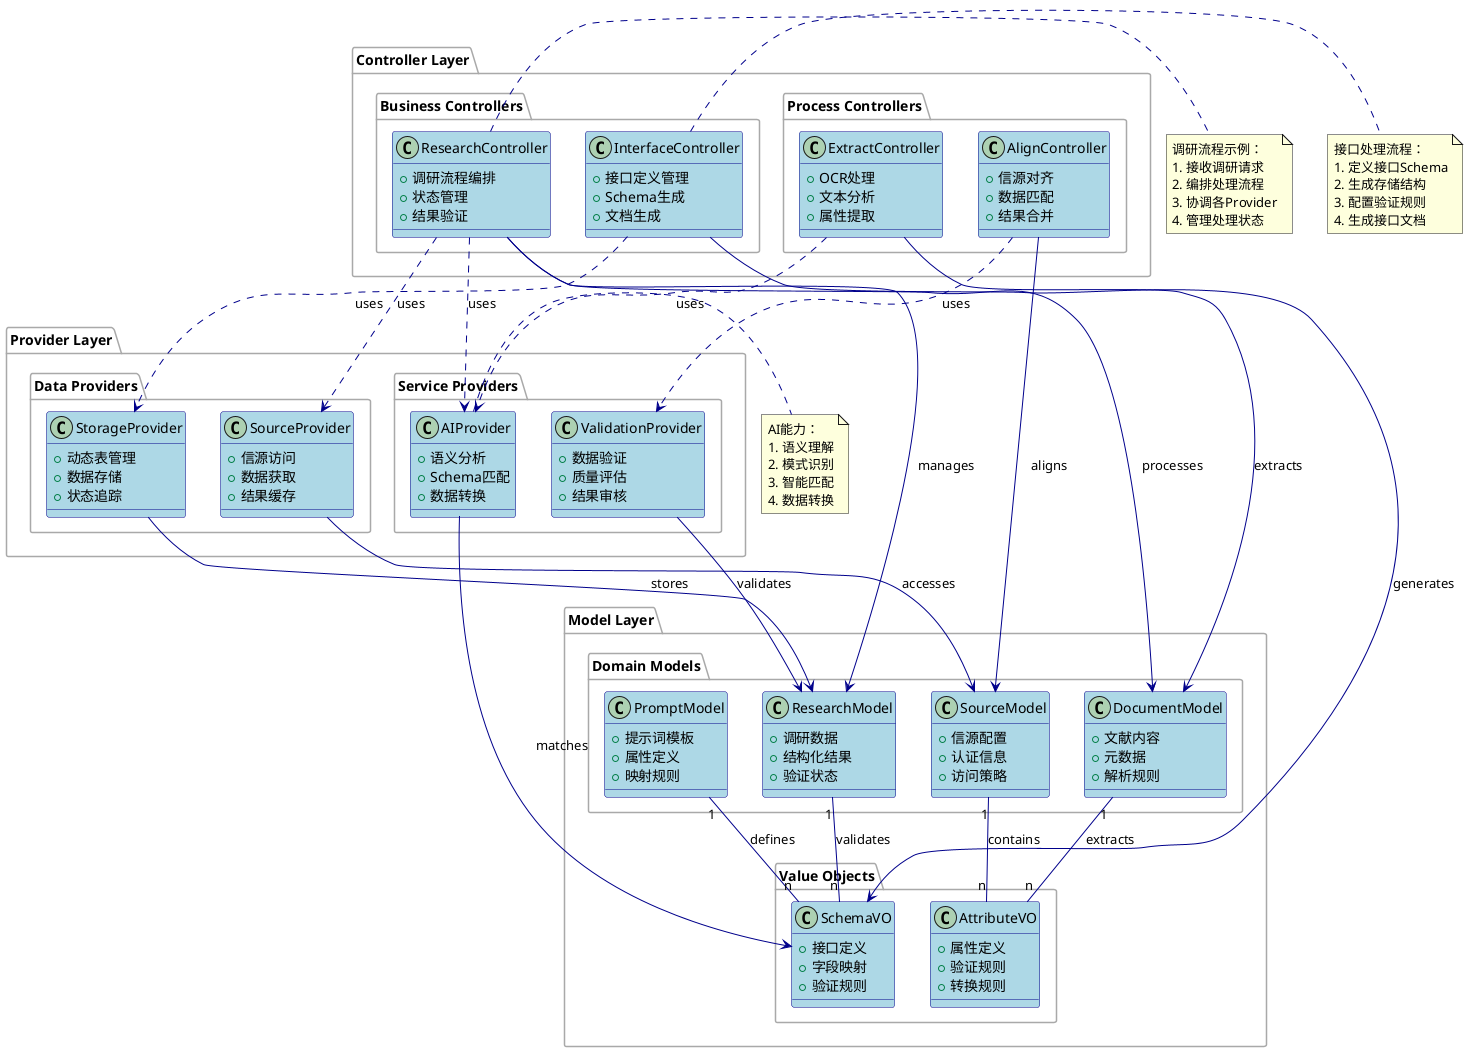 @startuml MCP Architecture

!define RECTANGLE class

skinparam class {
    BackgroundColor LightBlue
    BorderColor DarkBlue
    ArrowColor DarkBlue
}

skinparam package {
    BackgroundColor White
    BorderColor DarkGray
}

package "Model Layer" {
    package "Domain Models" {
        class "SourceModel" as Source {
            + 信源配置
            + 认证信息
            + 访问策略
        }

        class "DocumentModel" as Document {
            + 文献内容
            + 元数据
            + 解析规则
        }

        class "PromptModel" as Prompt {
            + 提示词模板
            + 属性定义
            + 映射规则
        }

        class "ResearchModel" as Research {
            + 调研数据
            + 结构化结果
            + 验证状态
        }
    }

    package "Value Objects" {
        class "AttributeVO" as Attribute {
            + 属性定义
            + 验证规则
            + 转换规则
        }

        class "SchemaVO" as Schema {
            + 接口定义
            + 字段映射
            + 验证规则
        }
    }
}

package "Controller Layer" {
    package "Business Controllers" {
        class "ResearchController" as ResearchCtrl {
            + 调研流程编排
            + 状态管理
            + 结果验证
        }

        class "InterfaceController" as InterfaceCtrl {
            + 接口定义管理
            + Schema生成
            + 文档生成
        }
    }

    package "Process Controllers" {
        class "ExtractController" as ExtractCtrl {
            + OCR处理
            + 文本分析
            + 属性提取
        }

        class "AlignController" as AlignCtrl {
            + 信源对齐
            + 数据匹配
            + 结果合并
        }
    }
}

package "Provider Layer" {
    package "Data Providers" {
        class "SourceProvider" as SourceProv {
            + 信源访问
            + 数据获取
            + 结果缓存
        }

        class "StorageProvider" as StorageProv {
            + 动态表管理
            + 数据存储
            + 状态追踪
        }
    }

    package "Service Providers" {
        class "AIProvider" as AIProv {
            + 语义分析
            + Schema匹配
            + 数据转换
        }

        class "ValidationProvider" as ValidProv {
            + 数据验证
            + 质量评估
            + 结果审核
        }
    }
}

' 关系定义
' Model层内部关系
Source "1" -- "n" Attribute : contains
Document "1" -- "n" Attribute : extracts
Prompt "1" -- "n" Schema : defines
Research "1" -- "n" Schema : validates

' Controller对Model的依赖
ResearchCtrl --> Research : manages
ResearchCtrl --> Document : processes
InterfaceCtrl --> Schema : generates
ExtractCtrl --> Document : extracts
AlignCtrl --> Source : aligns

' Provider对Model的访问
SourceProv --> Source : accesses
StorageProv --> Research : stores
AIProv --> Schema : matches
ValidProv --> Research : validates

' Controller使用Provider
ResearchCtrl ..> SourceProv : uses
ResearchCtrl ..> AIProv : uses
InterfaceCtrl ..> StorageProv : uses
ExtractCtrl ..> AIProv : uses
AlignCtrl ..> ValidProv : uses

note right of ResearchCtrl
  调研流程示例：
  1. 接收调研请求
  2. 编排处理流程
  3. 协调各Provider
  4. 管理处理状态
end note

note right of InterfaceCtrl
  接口处理流程：
  1. 定义接口Schema
  2. 生成存储结构
  3. 配置验证规则
  4. 生成接口文档
end note

note right of AIProv
  AI能力：
  1. 语义理解
  2. 模式识别
  3. 智能匹配
  4. 数据转换
end note

@enduml 